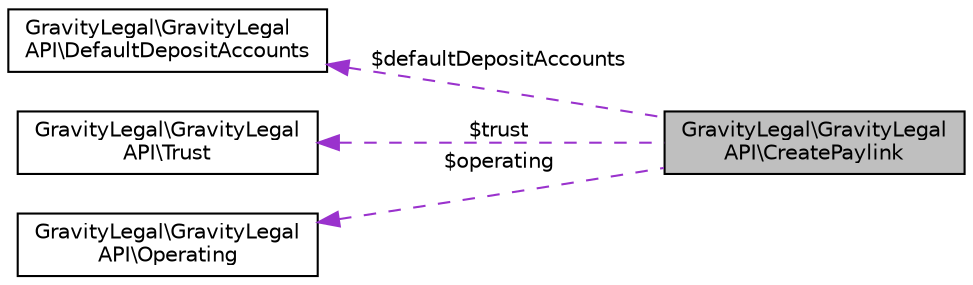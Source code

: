 digraph "GravityLegal\GravityLegalAPI\CreatePaylink"
{
 // LATEX_PDF_SIZE
  edge [fontname="Helvetica",fontsize="10",labelfontname="Helvetica",labelfontsize="10"];
  node [fontname="Helvetica",fontsize="10",shape=record];
  rankdir="LR";
  Node1 [label="GravityLegal\\GravityLegal\lAPI\\CreatePaylink",height=0.2,width=0.4,color="black", fillcolor="grey75", style="filled", fontcolor="black",tooltip=" "];
  Node2 -> Node1 [dir="back",color="darkorchid3",fontsize="10",style="dashed",label=" $defaultDepositAccounts" ];
  Node2 [label="GravityLegal\\GravityLegal\lAPI\\DefaultDepositAccounts",height=0.2,width=0.4,color="black", fillcolor="white", style="filled",URL="$classGravityLegal_1_1GravityLegalAPI_1_1DefaultDepositAccounts.html",tooltip=" "];
  Node3 -> Node1 [dir="back",color="darkorchid3",fontsize="10",style="dashed",label=" $trust" ];
  Node3 [label="GravityLegal\\GravityLegal\lAPI\\Trust",height=0.2,width=0.4,color="black", fillcolor="white", style="filled",URL="$classGravityLegal_1_1GravityLegalAPI_1_1Trust.html",tooltip=" "];
  Node4 -> Node1 [dir="back",color="darkorchid3",fontsize="10",style="dashed",label=" $operating" ];
  Node4 [label="GravityLegal\\GravityLegal\lAPI\\Operating",height=0.2,width=0.4,color="black", fillcolor="white", style="filled",URL="$classGravityLegal_1_1GravityLegalAPI_1_1Operating.html",tooltip=" "];
}
